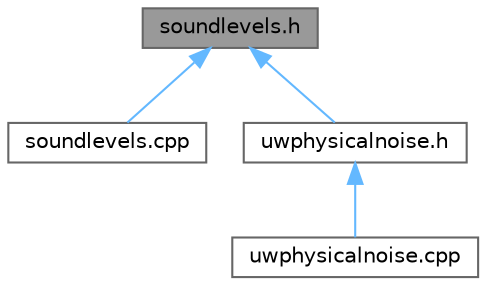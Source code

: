 digraph "soundlevels.h"
{
 // LATEX_PDF_SIZE
  bgcolor="transparent";
  edge [fontname=Helvetica,fontsize=10,labelfontname=Helvetica,labelfontsize=10];
  node [fontname=Helvetica,fontsize=10,shape=box,height=0.2,width=0.4];
  Node1 [id="Node000001",label="soundlevels.h",height=0.2,width=0.4,color="gray40", fillcolor="grey60", style="filled", fontcolor="black",tooltip="Functions to compute the noise power spectral density for different type of ships and auv."];
  Node1 -> Node2 [id="edge1_Node000001_Node000002",dir="back",color="steelblue1",style="solid",tooltip=" "];
  Node2 [id="Node000002",label="soundlevels.cpp",height=0.2,width=0.4,color="grey40", fillcolor="white", style="filled",URL="$soundlevels_8cpp.html",tooltip="Implementation of noise functions."];
  Node1 -> Node3 [id="edge2_Node000001_Node000003",dir="back",color="steelblue1",style="solid",tooltip=" "];
  Node3 [id="Node000003",label="uwphysicalnoise.h",height=0.2,width=0.4,color="grey40", fillcolor="white", style="filled",URL="$uwphysicalnoise_8h.html",tooltip="Definition of UwPhysicalNoise class."];
  Node3 -> Node4 [id="edge3_Node000003_Node000004",dir="back",color="steelblue1",style="solid",tooltip=" "];
  Node4 [id="Node000004",label="uwphysicalnoise.cpp",height=0.2,width=0.4,color="grey40", fillcolor="white", style="filled",URL="$uwphysicalnoise_8cpp.html",tooltip="Implementation of UnderwaterPhysicalNoise class."];
}
